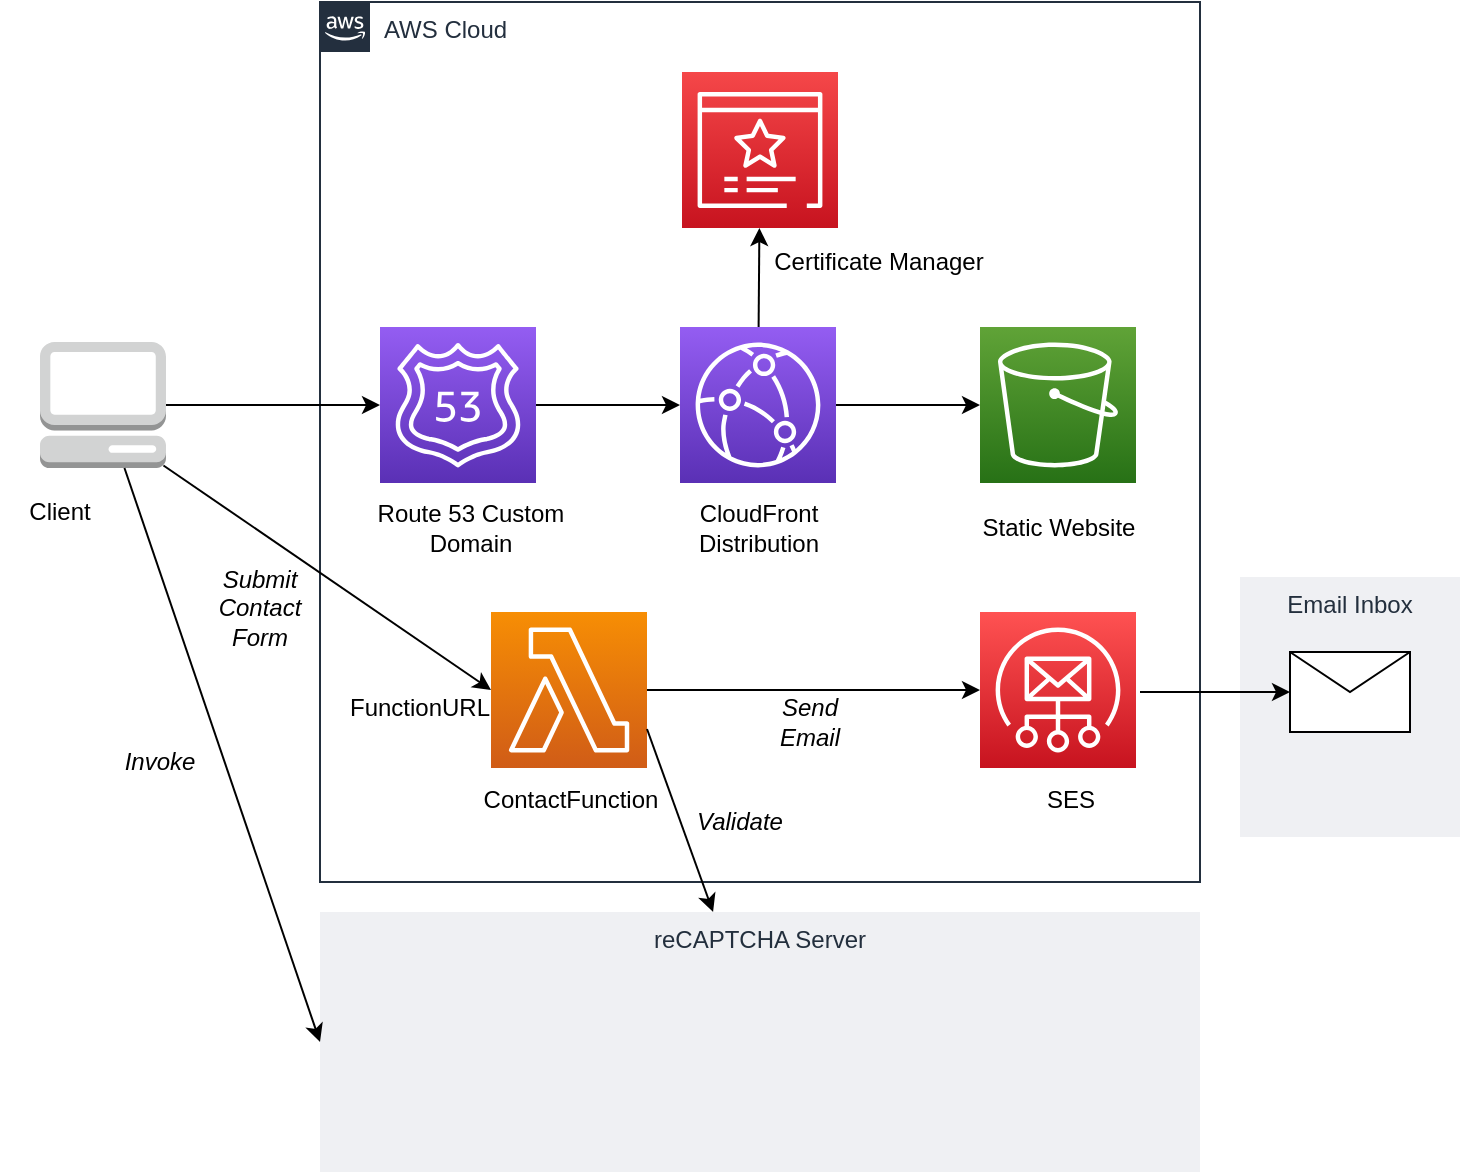 <mxfile>
    <diagram id="2StR0xFdEU6WrKIHRQJK" name="Page-1">
        <mxGraphModel dx="958" dy="791" grid="1" gridSize="10" guides="1" tooltips="1" connect="1" arrows="1" fold="1" page="1" pageScale="1" pageWidth="827" pageHeight="1169" background="#ffffff" math="0" shadow="0">
            <root>
                <mxCell id="0"/>
                <mxCell id="1" parent="0"/>
                <mxCell id="16" value="reCAPTCHA Server" style="fillColor=#EFF0F3;strokeColor=none;dashed=0;verticalAlign=top;fontStyle=0;fontColor=#232F3D;" vertex="1" parent="1">
                    <mxGeometry x="190" y="600" width="440" height="130" as="geometry"/>
                </mxCell>
                <mxCell id="4" value="AWS Cloud" style="points=[[0,0],[0.25,0],[0.5,0],[0.75,0],[1,0],[1,0.25],[1,0.5],[1,0.75],[1,1],[0.75,1],[0.5,1],[0.25,1],[0,1],[0,0.75],[0,0.5],[0,0.25]];outlineConnect=0;gradientColor=none;html=1;whiteSpace=wrap;fontSize=12;fontStyle=0;container=1;pointerEvents=0;collapsible=0;recursiveResize=0;shape=mxgraph.aws4.group;grIcon=mxgraph.aws4.group_aws_cloud_alt;strokeColor=#232F3E;fillColor=none;verticalAlign=top;align=left;spacingLeft=30;fontColor=#232F3E;dashed=0;" vertex="1" parent="1">
                    <mxGeometry x="190" y="145" width="440" height="440" as="geometry"/>
                </mxCell>
                <mxCell id="3" value="" style="sketch=0;points=[[0,0,0],[0.25,0,0],[0.5,0,0],[0.75,0,0],[1,0,0],[0,1,0],[0.25,1,0],[0.5,1,0],[0.75,1,0],[1,1,0],[0,0.25,0],[0,0.5,0],[0,0.75,0],[1,0.25,0],[1,0.5,0],[1,0.75,0]];outlineConnect=0;fontColor=#232F3E;gradientColor=#F78E04;gradientDirection=north;fillColor=#D05C17;strokeColor=#ffffff;dashed=0;verticalLabelPosition=bottom;verticalAlign=top;align=center;html=1;fontSize=12;fontStyle=0;aspect=fixed;shape=mxgraph.aws4.resourceIcon;resIcon=mxgraph.aws4.lambda;" vertex="1" parent="4">
                    <mxGeometry x="85.5" y="305" width="78" height="78" as="geometry"/>
                </mxCell>
                <mxCell id="34" value="" style="edgeStyle=none;html=1;fontColor=#000000;strokeColor=#000000;" edge="1" parent="4" source="5" target="17">
                    <mxGeometry relative="1" as="geometry"/>
                </mxCell>
                <mxCell id="5" value="" style="sketch=0;points=[[0,0,0],[0.25,0,0],[0.5,0,0],[0.75,0,0],[1,0,0],[0,1,0],[0.25,1,0],[0.5,1,0],[0.75,1,0],[1,1,0],[0,0.25,0],[0,0.5,0],[0,0.75,0],[1,0.25,0],[1,0.5,0],[1,0.75,0]];outlineConnect=0;fontColor=#232F3E;gradientColor=#945DF2;gradientDirection=north;fillColor=#5A30B5;strokeColor=#ffffff;dashed=0;verticalLabelPosition=bottom;verticalAlign=top;align=center;html=1;fontSize=12;fontStyle=0;aspect=fixed;shape=mxgraph.aws4.resourceIcon;resIcon=mxgraph.aws4.cloudfront;" vertex="1" parent="4">
                    <mxGeometry x="180" y="162.5" width="78" height="78" as="geometry"/>
                </mxCell>
                <mxCell id="6" value="" style="sketch=0;points=[[0,0,0],[0.25,0,0],[0.5,0,0],[0.75,0,0],[1,0,0],[0,1,0],[0.25,1,0],[0.5,1,0],[0.75,1,0],[1,1,0],[0,0.25,0],[0,0.5,0],[0,0.75,0],[1,0.25,0],[1,0.5,0],[1,0.75,0]];outlineConnect=0;fontColor=#232F3E;gradientColor=#945DF2;gradientDirection=north;fillColor=#5A30B5;strokeColor=#ffffff;dashed=0;verticalLabelPosition=bottom;verticalAlign=top;align=center;html=1;fontSize=12;fontStyle=0;aspect=fixed;shape=mxgraph.aws4.resourceIcon;resIcon=mxgraph.aws4.route_53;" vertex="1" parent="4">
                    <mxGeometry x="30" y="162.5" width="78" height="78" as="geometry"/>
                </mxCell>
                <mxCell id="8" value="" style="sketch=0;points=[[0,0,0],[0.25,0,0],[0.5,0,0],[0.75,0,0],[1,0,0],[0,1,0],[0.25,1,0],[0.5,1,0],[0.75,1,0],[1,1,0],[0,0.25,0],[0,0.5,0],[0,0.75,0],[1,0.25,0],[1,0.5,0],[1,0.75,0]];outlineConnect=0;fontColor=#232F3E;gradientColor=#FF5252;gradientDirection=north;fillColor=#C7131F;strokeColor=#ffffff;dashed=0;verticalLabelPosition=bottom;verticalAlign=top;align=center;html=1;fontSize=12;fontStyle=0;aspect=fixed;shape=mxgraph.aws4.resourceIcon;resIcon=mxgraph.aws4.simple_email_service;" vertex="1" parent="4">
                    <mxGeometry x="330" y="305" width="78" height="78" as="geometry"/>
                </mxCell>
                <mxCell id="2" value="" style="sketch=0;points=[[0,0,0],[0.25,0,0],[0.5,0,0],[0.75,0,0],[1,0,0],[0,1,0],[0.25,1,0],[0.5,1,0],[0.75,1,0],[1,1,0],[0,0.25,0],[0,0.5,0],[0,0.75,0],[1,0.25,0],[1,0.5,0],[1,0.75,0]];outlineConnect=0;fontColor=#232F3E;gradientColor=#60A337;gradientDirection=north;fillColor=#277116;strokeColor=#ffffff;dashed=0;verticalLabelPosition=bottom;verticalAlign=top;align=center;html=1;fontSize=12;fontStyle=0;aspect=fixed;shape=mxgraph.aws4.resourceIcon;resIcon=mxgraph.aws4.s3;" vertex="1" parent="4">
                    <mxGeometry x="330" y="162.5" width="78" height="78" as="geometry"/>
                </mxCell>
                <mxCell id="18" value="&lt;font color=&quot;#000000&quot;&gt;ContactFunction&lt;/font&gt;" style="text;html=1;align=center;verticalAlign=middle;whiteSpace=wrap;rounded=0;fontStyle=0" vertex="1" parent="4">
                    <mxGeometry x="70" y="383" width="111" height="32.5" as="geometry"/>
                </mxCell>
                <mxCell id="19" value="&lt;font color=&quot;#000000&quot;&gt;CloudFront Distribution&lt;/font&gt;" style="text;html=1;align=center;verticalAlign=middle;whiteSpace=wrap;rounded=0;fontStyle=0" vertex="1" parent="4">
                    <mxGeometry x="163.5" y="247.5" width="111" height="30" as="geometry"/>
                </mxCell>
                <mxCell id="17" value="" style="sketch=0;points=[[0,0,0],[0.25,0,0],[0.5,0,0],[0.75,0,0],[1,0,0],[0,1,0],[0.25,1,0],[0.5,1,0],[0.75,1,0],[1,1,0],[0,0.25,0],[0,0.5,0],[0,0.75,0],[1,0.25,0],[1,0.5,0],[1,0.75,0]];outlineConnect=0;fontColor=#232F3E;gradientColor=#F54749;gradientDirection=north;fillColor=#C7131F;strokeColor=#ffffff;dashed=0;verticalLabelPosition=bottom;verticalAlign=top;align=center;html=1;fontSize=12;fontStyle=0;aspect=fixed;shape=mxgraph.aws4.resourceIcon;resIcon=mxgraph.aws4.certificate_manager_3;" vertex="1" parent="4">
                    <mxGeometry x="181" y="35" width="78" height="78" as="geometry"/>
                </mxCell>
                <mxCell id="20" value="&lt;font color=&quot;#000000&quot;&gt;Certificate Manager&lt;/font&gt;" style="text;html=1;align=center;verticalAlign=middle;whiteSpace=wrap;rounded=0;fontStyle=0" vertex="1" parent="4">
                    <mxGeometry x="224" y="115" width="111" height="30" as="geometry"/>
                </mxCell>
                <mxCell id="21" value="&lt;font color=&quot;#000000&quot;&gt;Static Website&lt;/font&gt;" style="text;html=1;align=center;verticalAlign=middle;whiteSpace=wrap;rounded=0;fontStyle=0" vertex="1" parent="4">
                    <mxGeometry x="313.5" y="247.5" width="111" height="30" as="geometry"/>
                </mxCell>
                <mxCell id="23" value="&lt;font color=&quot;#000000&quot;&gt;SES&lt;/font&gt;" style="text;html=1;align=center;verticalAlign=middle;whiteSpace=wrap;rounded=0;fontStyle=0" vertex="1" parent="4">
                    <mxGeometry x="320" y="383" width="111" height="32.5" as="geometry"/>
                </mxCell>
                <mxCell id="29" style="edgeStyle=none;html=1;exitX=1;exitY=0.5;exitDx=0;exitDy=0;exitPerimeter=0;entryX=0;entryY=0.5;entryDx=0;entryDy=0;entryPerimeter=0;fontColor=#000000;strokeColor=#000000;" edge="1" parent="4" source="6" target="5">
                    <mxGeometry relative="1" as="geometry">
                        <mxPoint x="-67" y="211.5" as="sourcePoint"/>
                        <mxPoint x="40" y="211.5" as="targetPoint"/>
                    </mxGeometry>
                </mxCell>
                <mxCell id="30" style="edgeStyle=none;html=1;exitX=1;exitY=0.5;exitDx=0;exitDy=0;exitPerimeter=0;entryX=0;entryY=0.5;entryDx=0;entryDy=0;entryPerimeter=0;fontColor=#000000;strokeColor=#000000;" edge="1" parent="4" source="5" target="2">
                    <mxGeometry relative="1" as="geometry">
                        <mxPoint x="275.5" y="211.5" as="sourcePoint"/>
                        <mxPoint x="347.5" y="211.5" as="targetPoint"/>
                    </mxGeometry>
                </mxCell>
                <mxCell id="36" style="edgeStyle=none;html=1;entryX=0;entryY=0.5;entryDx=0;entryDy=0;entryPerimeter=0;fontColor=#000000;strokeColor=#000000;exitX=1;exitY=0.5;exitDx=0;exitDy=0;exitPerimeter=0;" edge="1" parent="4" source="3" target="8">
                    <mxGeometry relative="1" as="geometry">
                        <mxPoint x="170" y="344" as="sourcePoint"/>
                        <mxPoint x="40" y="354" as="targetPoint"/>
                    </mxGeometry>
                </mxCell>
                <mxCell id="39" value="FunctionURL" style="text;html=1;strokeColor=none;fillColor=none;align=center;verticalAlign=middle;whiteSpace=wrap;rounded=0;fontColor=#000000;" vertex="1" parent="4">
                    <mxGeometry x="20" y="337.5" width="60" height="30" as="geometry"/>
                </mxCell>
                <mxCell id="22" value="&lt;font color=&quot;#000000&quot;&gt;Route 53 Custom Domain&lt;/font&gt;" style="text;html=1;align=center;verticalAlign=middle;whiteSpace=wrap;rounded=0;fontStyle=0" vertex="1" parent="4">
                    <mxGeometry x="20" y="247.5" width="111" height="30" as="geometry"/>
                </mxCell>
                <mxCell id="41" value="Send Email" style="text;html=1;strokeColor=none;fillColor=none;align=center;verticalAlign=middle;whiteSpace=wrap;rounded=0;fontColor=#000000;fontStyle=2" vertex="1" parent="4">
                    <mxGeometry x="214.5" y="345" width="60" height="30" as="geometry"/>
                </mxCell>
                <mxCell id="42" value="Validate" style="text;html=1;strokeColor=none;fillColor=none;align=center;verticalAlign=middle;whiteSpace=wrap;rounded=0;fontColor=#000000;fontStyle=2" vertex="1" parent="4">
                    <mxGeometry x="180" y="395" width="60" height="30" as="geometry"/>
                </mxCell>
                <mxCell id="28" style="edgeStyle=none;html=1;exitX=1;exitY=0.5;exitDx=0;exitDy=0;exitPerimeter=0;entryX=0;entryY=0.5;entryDx=0;entryDy=0;entryPerimeter=0;fontColor=#000000;strokeColor=#000000;" edge="1" parent="1" source="10" target="6">
                    <mxGeometry relative="1" as="geometry"/>
                </mxCell>
                <mxCell id="10" value="" style="outlineConnect=0;dashed=0;verticalLabelPosition=bottom;verticalAlign=top;align=center;html=1;shape=mxgraph.aws3.management_console;fillColor=#D2D3D3;gradientColor=none;" vertex="1" parent="1">
                    <mxGeometry x="50" y="315" width="63" height="63" as="geometry"/>
                </mxCell>
                <mxCell id="11" value="&lt;font color=&quot;#000000&quot;&gt;Client&lt;/font&gt;" style="text;html=1;align=center;verticalAlign=middle;whiteSpace=wrap;rounded=0;" vertex="1" parent="1">
                    <mxGeometry x="30" y="385" width="60" height="30" as="geometry"/>
                </mxCell>
                <mxCell id="12" value="" style="shape=image;verticalLabelPosition=bottom;labelBackgroundColor=#ffffff;verticalAlign=top;aspect=fixed;imageAspect=0;image=https://www.google.com/recaptcha/about/images/reCAPTCHA-enterprise.png;" vertex="1" parent="1">
                    <mxGeometry x="300" y="620" width="190.48" height="100" as="geometry"/>
                </mxCell>
                <mxCell id="26" value="Email Inbox" style="fillColor=#EFF0F3;strokeColor=none;dashed=0;verticalAlign=top;fontStyle=0;fontColor=#232F3D;" vertex="1" parent="1">
                    <mxGeometry x="650" y="432.5" width="110" height="130" as="geometry"/>
                </mxCell>
                <mxCell id="27" value="" style="shape=message;html=1;whiteSpace=wrap;html=1;outlineConnect=0;" vertex="1" parent="1">
                    <mxGeometry x="675" y="470" width="60" height="40" as="geometry"/>
                </mxCell>
                <mxCell id="35" style="edgeStyle=none;html=1;exitX=0.98;exitY=0.98;exitDx=0;exitDy=0;exitPerimeter=0;entryX=0;entryY=0.5;entryDx=0;entryDy=0;entryPerimeter=0;fontColor=#000000;strokeColor=#000000;" edge="1" parent="1" source="10" target="3">
                    <mxGeometry relative="1" as="geometry">
                        <mxPoint x="123" y="356.5" as="sourcePoint"/>
                        <mxPoint x="230" y="356.5" as="targetPoint"/>
                    </mxGeometry>
                </mxCell>
                <mxCell id="37" style="edgeStyle=none;html=1;entryX=0;entryY=0.5;entryDx=0;entryDy=0;fontColor=#000000;strokeColor=#000000;" edge="1" parent="1" target="27">
                    <mxGeometry relative="1" as="geometry">
                        <mxPoint x="600" y="490" as="sourcePoint"/>
                        <mxPoint x="530" y="499" as="targetPoint"/>
                    </mxGeometry>
                </mxCell>
                <mxCell id="38" value="Submit Contact Form" style="text;html=1;strokeColor=none;fillColor=none;align=center;verticalAlign=middle;whiteSpace=wrap;rounded=0;fontColor=#000000;fontStyle=2" vertex="1" parent="1">
                    <mxGeometry x="130" y="432.5" width="60" height="30" as="geometry"/>
                </mxCell>
                <mxCell id="40" style="edgeStyle=none;html=1;fontColor=#000000;strokeColor=#000000;exitX=1;exitY=0.75;exitDx=0;exitDy=0;exitPerimeter=0;" edge="1" parent="1" source="3" target="16">
                    <mxGeometry relative="1" as="geometry">
                        <mxPoint x="370" y="499" as="sourcePoint"/>
                        <mxPoint x="530" y="499" as="targetPoint"/>
                    </mxGeometry>
                </mxCell>
                <mxCell id="43" style="edgeStyle=none;html=1;entryX=0;entryY=0.5;entryDx=0;entryDy=0;fontColor=#000000;strokeColor=#000000;" edge="1" parent="1" source="10" target="16">
                    <mxGeometry relative="1" as="geometry">
                        <mxPoint x="121.74" y="386.74" as="sourcePoint"/>
                        <mxPoint x="285.5" y="499" as="targetPoint"/>
                    </mxGeometry>
                </mxCell>
                <mxCell id="44" value="Invoke" style="text;html=1;strokeColor=none;fillColor=none;align=center;verticalAlign=middle;whiteSpace=wrap;rounded=0;fontColor=#000000;fontStyle=2" vertex="1" parent="1">
                    <mxGeometry x="80" y="510" width="60" height="30" as="geometry"/>
                </mxCell>
            </root>
        </mxGraphModel>
    </diagram>
</mxfile>